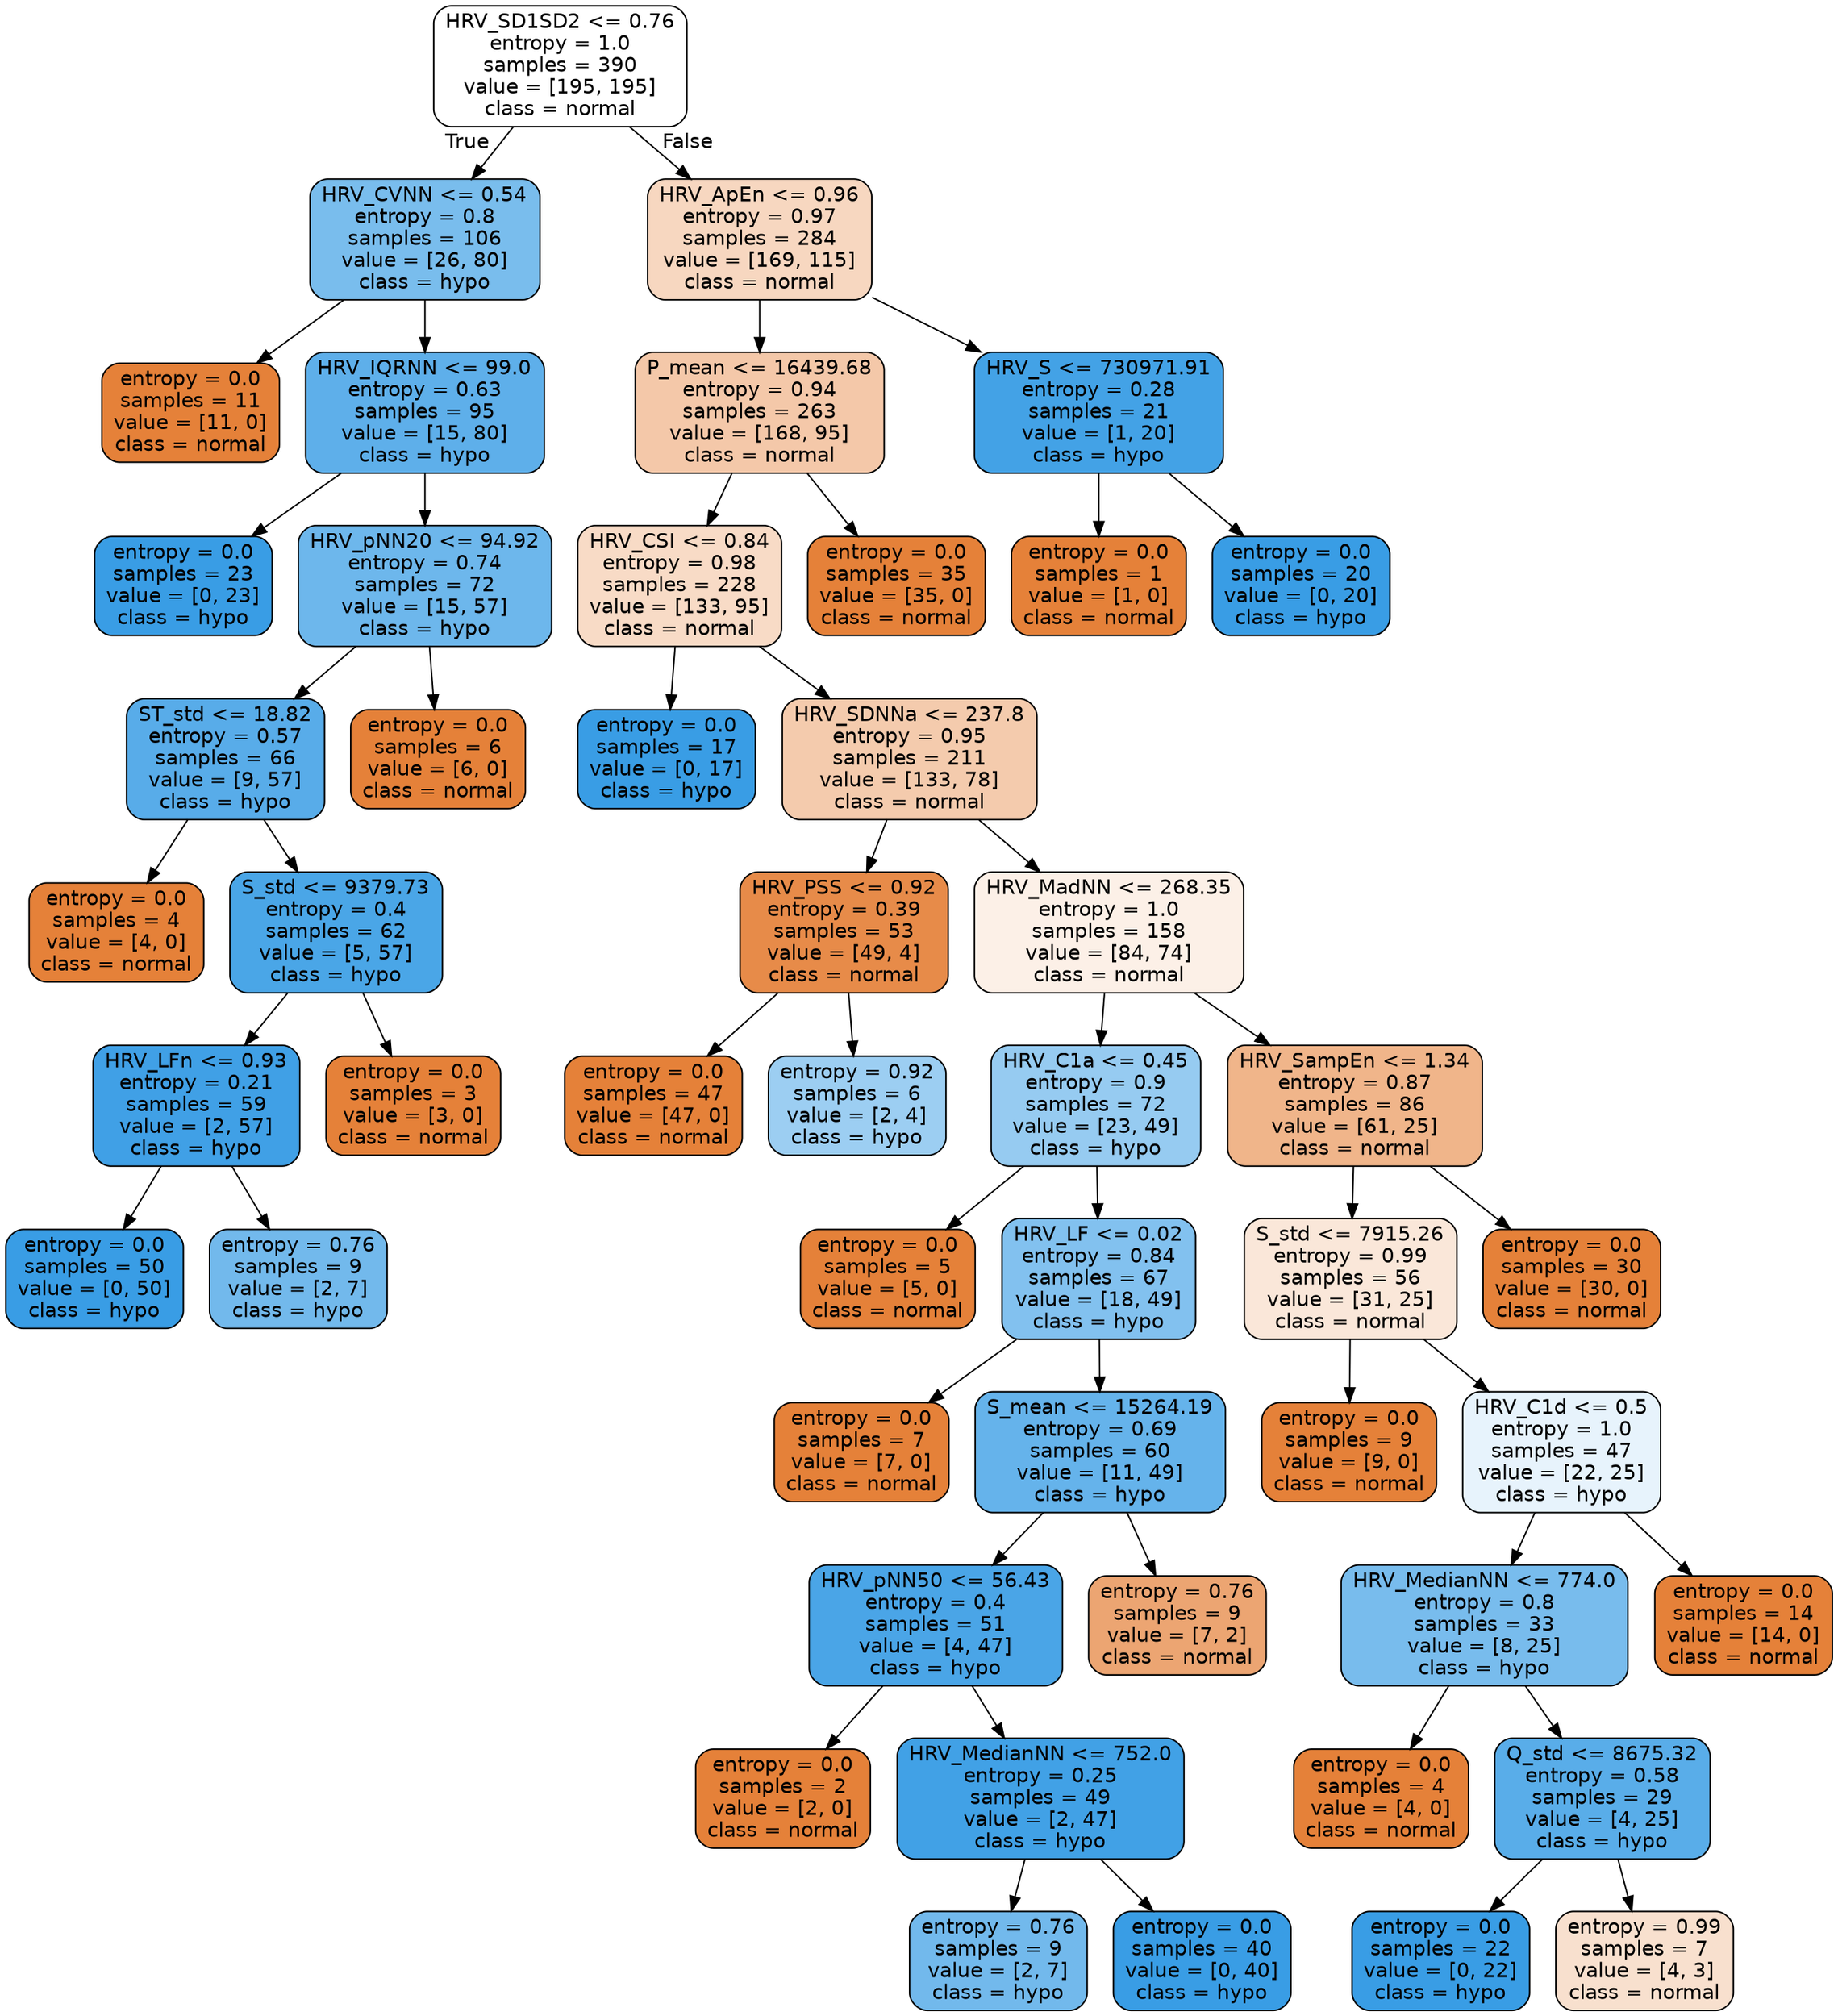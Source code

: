 digraph Tree {
node [shape=box, style="filled, rounded", color="black", fontname=helvetica] ;
edge [fontname=helvetica] ;
0 [label="HRV_SD1SD2 <= 0.76\nentropy = 1.0\nsamples = 390\nvalue = [195, 195]\nclass = normal", fillcolor="#ffffff"] ;
1 [label="HRV_CVNN <= 0.54\nentropy = 0.8\nsamples = 106\nvalue = [26, 80]\nclass = hypo", fillcolor="#79bded"] ;
0 -> 1 [labeldistance=2.5, labelangle=45, headlabel="True"] ;
2 [label="entropy = 0.0\nsamples = 11\nvalue = [11, 0]\nclass = normal", fillcolor="#e58139"] ;
1 -> 2 ;
3 [label="HRV_IQRNN <= 99.0\nentropy = 0.63\nsamples = 95\nvalue = [15, 80]\nclass = hypo", fillcolor="#5eafea"] ;
1 -> 3 ;
4 [label="entropy = 0.0\nsamples = 23\nvalue = [0, 23]\nclass = hypo", fillcolor="#399de5"] ;
3 -> 4 ;
5 [label="HRV_pNN20 <= 94.92\nentropy = 0.74\nsamples = 72\nvalue = [15, 57]\nclass = hypo", fillcolor="#6db7ec"] ;
3 -> 5 ;
6 [label="ST_std <= 18.82\nentropy = 0.57\nsamples = 66\nvalue = [9, 57]\nclass = hypo", fillcolor="#58ace9"] ;
5 -> 6 ;
7 [label="entropy = 0.0\nsamples = 4\nvalue = [4, 0]\nclass = normal", fillcolor="#e58139"] ;
6 -> 7 ;
8 [label="S_std <= 9379.73\nentropy = 0.4\nsamples = 62\nvalue = [5, 57]\nclass = hypo", fillcolor="#4aa6e7"] ;
6 -> 8 ;
9 [label="HRV_LFn <= 0.93\nentropy = 0.21\nsamples = 59\nvalue = [2, 57]\nclass = hypo", fillcolor="#40a0e6"] ;
8 -> 9 ;
10 [label="entropy = 0.0\nsamples = 50\nvalue = [0, 50]\nclass = hypo", fillcolor="#399de5"] ;
9 -> 10 ;
11 [label="entropy = 0.76\nsamples = 9\nvalue = [2, 7]\nclass = hypo", fillcolor="#72b9ec"] ;
9 -> 11 ;
12 [label="entropy = 0.0\nsamples = 3\nvalue = [3, 0]\nclass = normal", fillcolor="#e58139"] ;
8 -> 12 ;
13 [label="entropy = 0.0\nsamples = 6\nvalue = [6, 0]\nclass = normal", fillcolor="#e58139"] ;
5 -> 13 ;
14 [label="HRV_ApEn <= 0.96\nentropy = 0.97\nsamples = 284\nvalue = [169, 115]\nclass = normal", fillcolor="#f7d7c0"] ;
0 -> 14 [labeldistance=2.5, labelangle=-45, headlabel="False"] ;
15 [label="P_mean <= 16439.68\nentropy = 0.94\nsamples = 263\nvalue = [168, 95]\nclass = normal", fillcolor="#f4c8a9"] ;
14 -> 15 ;
16 [label="HRV_CSI <= 0.84\nentropy = 0.98\nsamples = 228\nvalue = [133, 95]\nclass = normal", fillcolor="#f8dbc6"] ;
15 -> 16 ;
17 [label="entropy = 0.0\nsamples = 17\nvalue = [0, 17]\nclass = hypo", fillcolor="#399de5"] ;
16 -> 17 ;
18 [label="HRV_SDNNa <= 237.8\nentropy = 0.95\nsamples = 211\nvalue = [133, 78]\nclass = normal", fillcolor="#f4cbad"] ;
16 -> 18 ;
19 [label="HRV_PSS <= 0.92\nentropy = 0.39\nsamples = 53\nvalue = [49, 4]\nclass = normal", fillcolor="#e78b49"] ;
18 -> 19 ;
20 [label="entropy = 0.0\nsamples = 47\nvalue = [47, 0]\nclass = normal", fillcolor="#e58139"] ;
19 -> 20 ;
21 [label="entropy = 0.92\nsamples = 6\nvalue = [2, 4]\nclass = hypo", fillcolor="#9ccef2"] ;
19 -> 21 ;
22 [label="HRV_MadNN <= 268.35\nentropy = 1.0\nsamples = 158\nvalue = [84, 74]\nclass = normal", fillcolor="#fcf0e7"] ;
18 -> 22 ;
23 [label="HRV_C1a <= 0.45\nentropy = 0.9\nsamples = 72\nvalue = [23, 49]\nclass = hypo", fillcolor="#96cbf1"] ;
22 -> 23 ;
24 [label="entropy = 0.0\nsamples = 5\nvalue = [5, 0]\nclass = normal", fillcolor="#e58139"] ;
23 -> 24 ;
25 [label="HRV_LF <= 0.02\nentropy = 0.84\nsamples = 67\nvalue = [18, 49]\nclass = hypo", fillcolor="#82c1ef"] ;
23 -> 25 ;
26 [label="entropy = 0.0\nsamples = 7\nvalue = [7, 0]\nclass = normal", fillcolor="#e58139"] ;
25 -> 26 ;
27 [label="S_mean <= 15264.19\nentropy = 0.69\nsamples = 60\nvalue = [11, 49]\nclass = hypo", fillcolor="#65b3eb"] ;
25 -> 27 ;
28 [label="HRV_pNN50 <= 56.43\nentropy = 0.4\nsamples = 51\nvalue = [4, 47]\nclass = hypo", fillcolor="#4aa5e7"] ;
27 -> 28 ;
29 [label="entropy = 0.0\nsamples = 2\nvalue = [2, 0]\nclass = normal", fillcolor="#e58139"] ;
28 -> 29 ;
30 [label="HRV_MedianNN <= 752.0\nentropy = 0.25\nsamples = 49\nvalue = [2, 47]\nclass = hypo", fillcolor="#41a1e6"] ;
28 -> 30 ;
31 [label="entropy = 0.76\nsamples = 9\nvalue = [2, 7]\nclass = hypo", fillcolor="#72b9ec"] ;
30 -> 31 ;
32 [label="entropy = 0.0\nsamples = 40\nvalue = [0, 40]\nclass = hypo", fillcolor="#399de5"] ;
30 -> 32 ;
33 [label="entropy = 0.76\nsamples = 9\nvalue = [7, 2]\nclass = normal", fillcolor="#eca572"] ;
27 -> 33 ;
34 [label="HRV_SampEn <= 1.34\nentropy = 0.87\nsamples = 86\nvalue = [61, 25]\nclass = normal", fillcolor="#f0b58a"] ;
22 -> 34 ;
35 [label="S_std <= 7915.26\nentropy = 0.99\nsamples = 56\nvalue = [31, 25]\nclass = normal", fillcolor="#fae7d9"] ;
34 -> 35 ;
36 [label="entropy = 0.0\nsamples = 9\nvalue = [9, 0]\nclass = normal", fillcolor="#e58139"] ;
35 -> 36 ;
37 [label="HRV_C1d <= 0.5\nentropy = 1.0\nsamples = 47\nvalue = [22, 25]\nclass = hypo", fillcolor="#e7f3fc"] ;
35 -> 37 ;
38 [label="HRV_MedianNN <= 774.0\nentropy = 0.8\nsamples = 33\nvalue = [8, 25]\nclass = hypo", fillcolor="#78bced"] ;
37 -> 38 ;
39 [label="entropy = 0.0\nsamples = 4\nvalue = [4, 0]\nclass = normal", fillcolor="#e58139"] ;
38 -> 39 ;
40 [label="Q_std <= 8675.32\nentropy = 0.58\nsamples = 29\nvalue = [4, 25]\nclass = hypo", fillcolor="#59ade9"] ;
38 -> 40 ;
41 [label="entropy = 0.0\nsamples = 22\nvalue = [0, 22]\nclass = hypo", fillcolor="#399de5"] ;
40 -> 41 ;
42 [label="entropy = 0.99\nsamples = 7\nvalue = [4, 3]\nclass = normal", fillcolor="#f8e0ce"] ;
40 -> 42 ;
43 [label="entropy = 0.0\nsamples = 14\nvalue = [14, 0]\nclass = normal", fillcolor="#e58139"] ;
37 -> 43 ;
44 [label="entropy = 0.0\nsamples = 30\nvalue = [30, 0]\nclass = normal", fillcolor="#e58139"] ;
34 -> 44 ;
45 [label="entropy = 0.0\nsamples = 35\nvalue = [35, 0]\nclass = normal", fillcolor="#e58139"] ;
15 -> 45 ;
46 [label="HRV_S <= 730971.91\nentropy = 0.28\nsamples = 21\nvalue = [1, 20]\nclass = hypo", fillcolor="#43a2e6"] ;
14 -> 46 ;
47 [label="entropy = 0.0\nsamples = 1\nvalue = [1, 0]\nclass = normal", fillcolor="#e58139"] ;
46 -> 47 ;
48 [label="entropy = 0.0\nsamples = 20\nvalue = [0, 20]\nclass = hypo", fillcolor="#399de5"] ;
46 -> 48 ;
}
